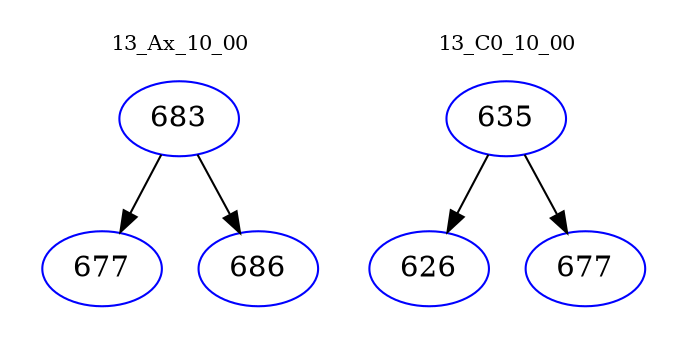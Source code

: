 digraph{
subgraph cluster_0 {
color = white
label = "13_Ax_10_00";
fontsize=10;
T0_683 [label="683", color="blue"]
T0_683 -> T0_677 [color="black"]
T0_677 [label="677", color="blue"]
T0_683 -> T0_686 [color="black"]
T0_686 [label="686", color="blue"]
}
subgraph cluster_1 {
color = white
label = "13_C0_10_00";
fontsize=10;
T1_635 [label="635", color="blue"]
T1_635 -> T1_626 [color="black"]
T1_626 [label="626", color="blue"]
T1_635 -> T1_677 [color="black"]
T1_677 [label="677", color="blue"]
}
}
